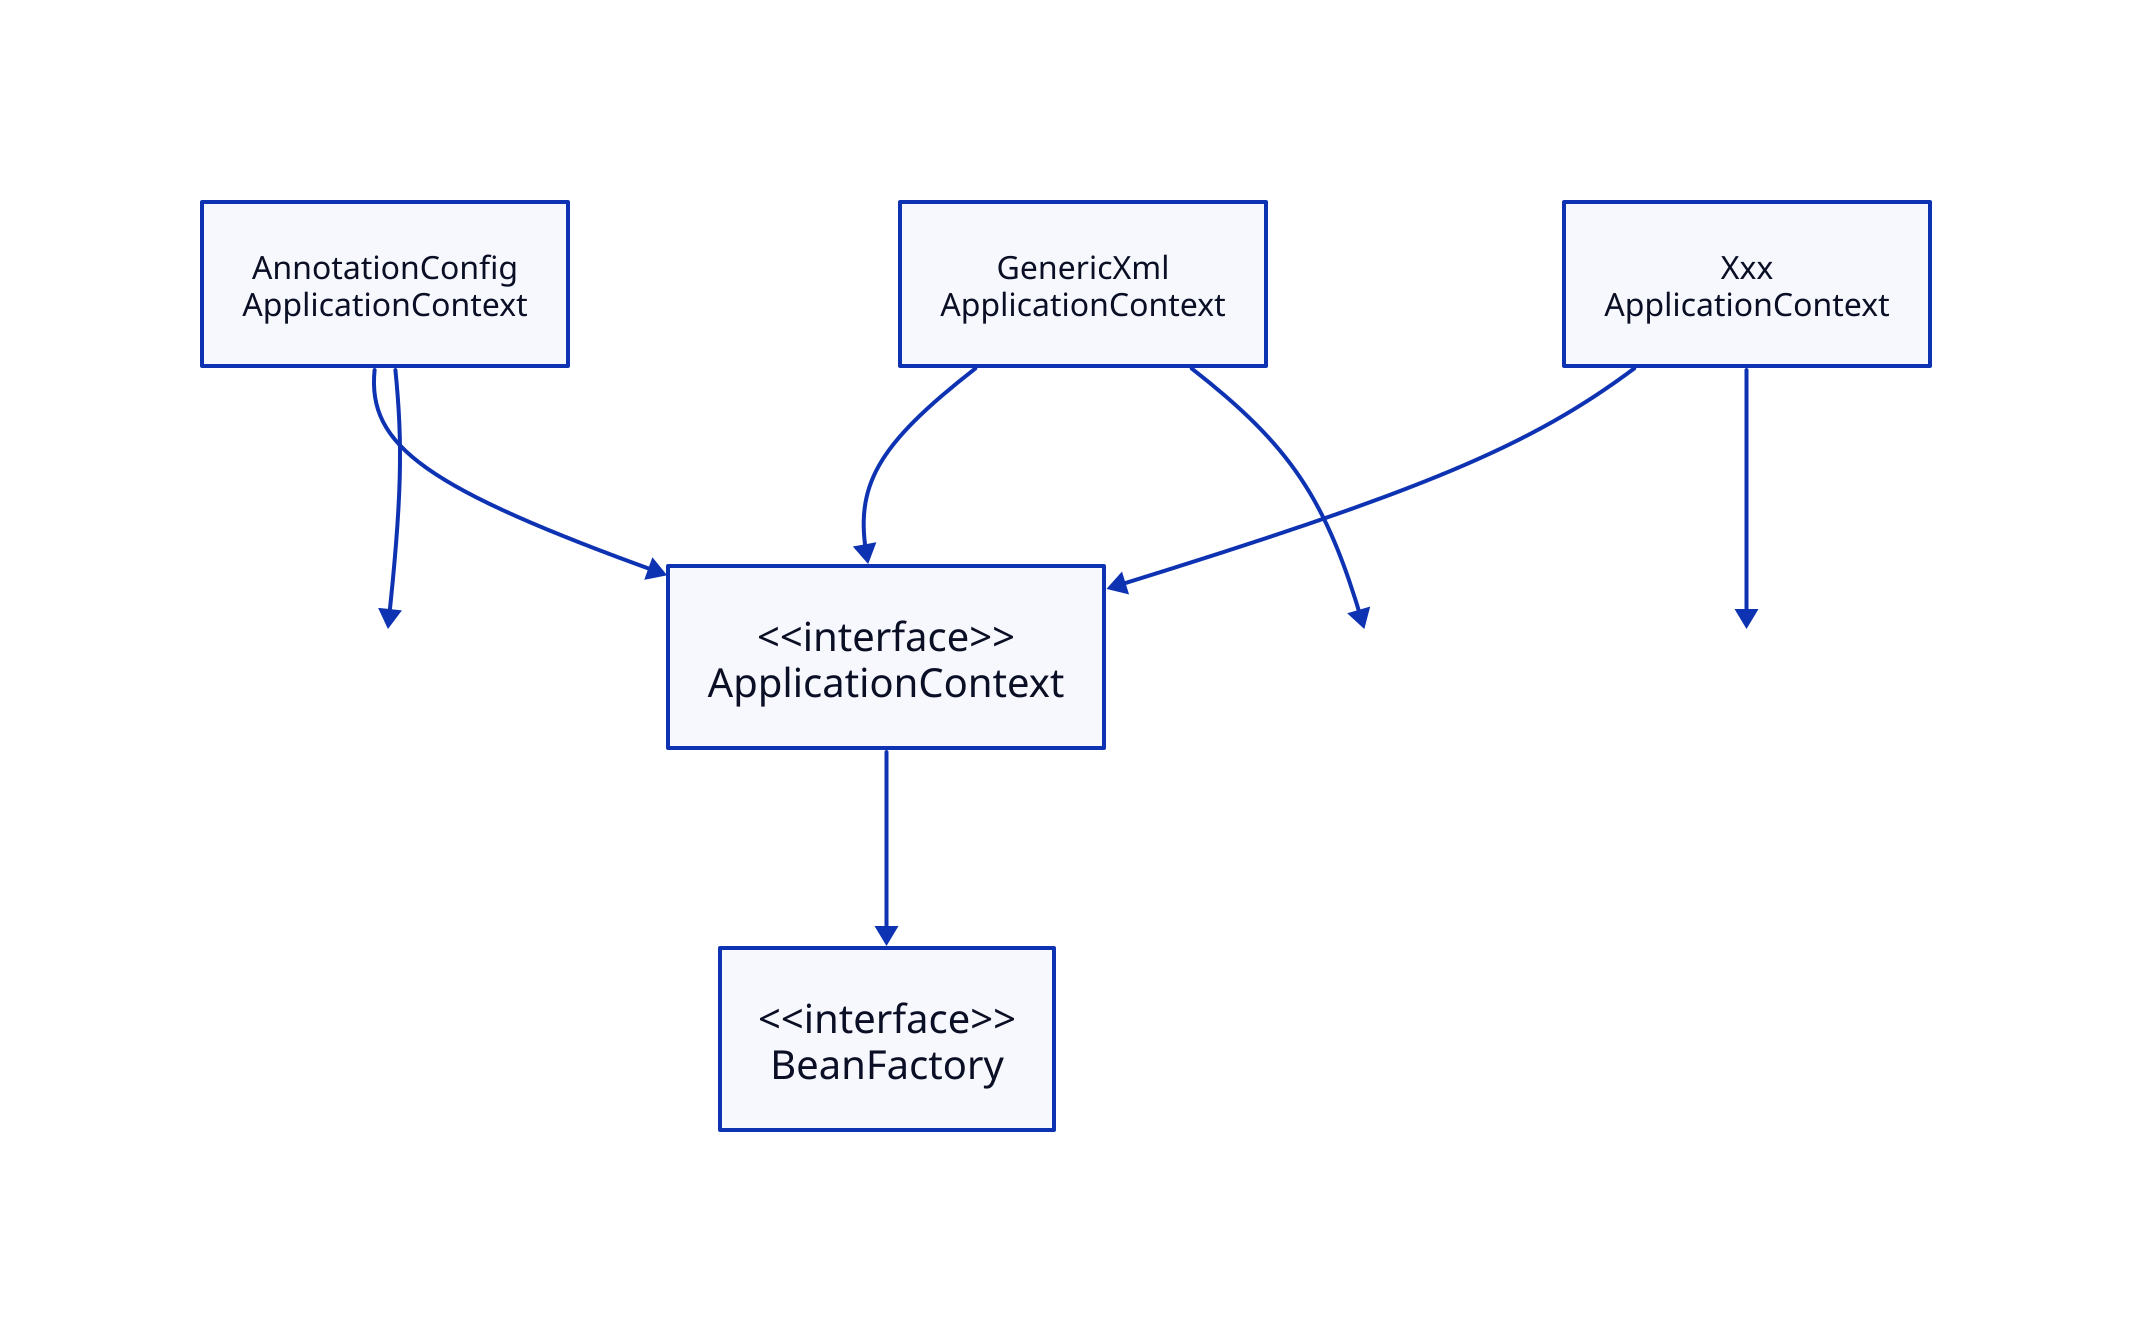 direction: down

bf: <<interface>>\nBeanFactory {
    style.font-size: 20
}

ac: <<interface>>\nApplicationContext {
    style.font-size: 20
}

ac_ac: AnnotationConfig\nApplicationContext
gx_ac: GenericXml\nApplicationContext
x_ac: Xxx\nApplicationContext

acc: |md
### AppConfig.class
|
acx: |md
### AppConfig.xml
|
acxx: |md
### AppConfig.xxx
|

bf <- ac

ac <- ac_ac
ac <- gx_ac
ac <- x_ac

ac_ac -> acc
gx_ac -> acx
x_ac -> acxx
